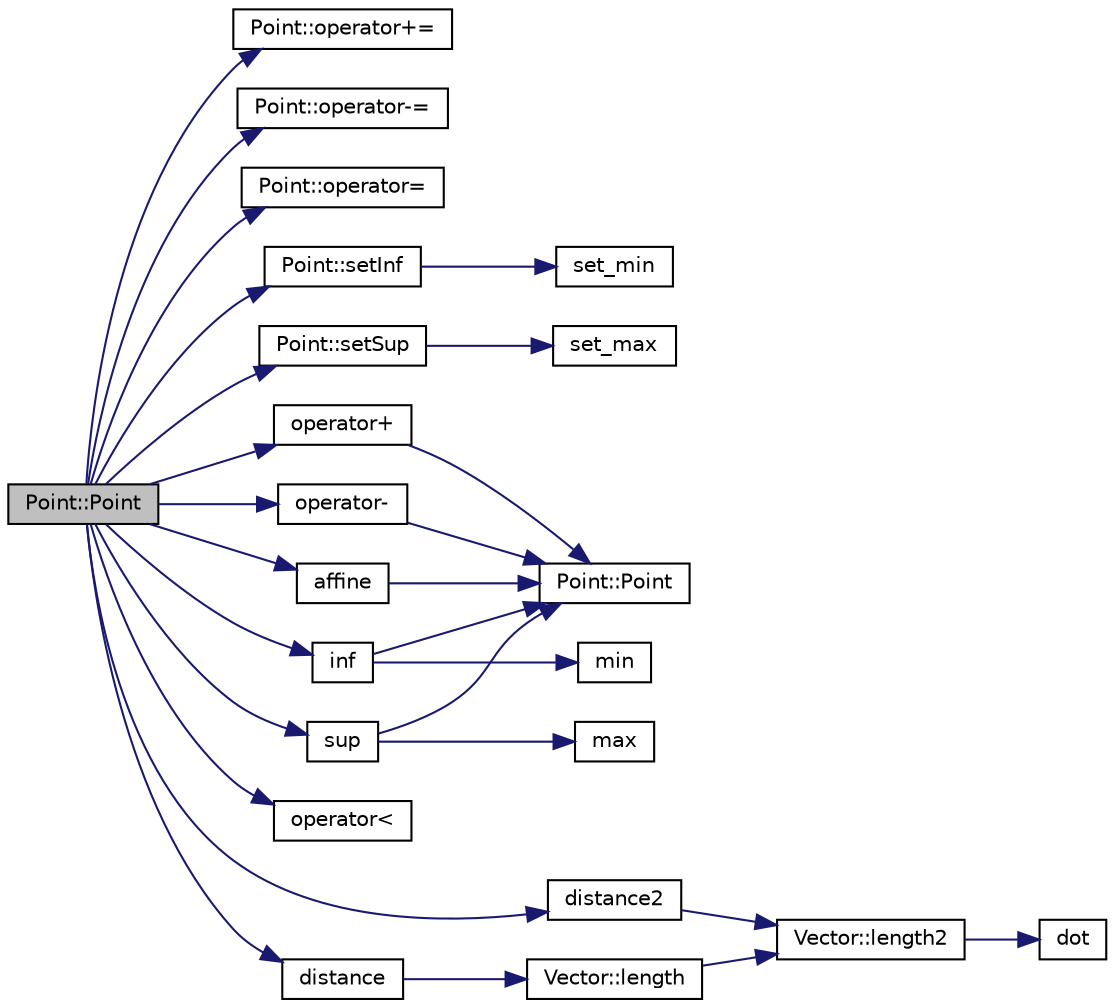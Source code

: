 digraph "Point::Point"
{
  edge [fontname="Helvetica",fontsize="10",labelfontname="Helvetica",labelfontsize="10"];
  node [fontname="Helvetica",fontsize="10",shape=record];
  rankdir="LR";
  Node1 [label="Point::Point",height=0.2,width=0.4,color="black", fillcolor="grey75", style="filled", fontcolor="black"];
  Node1 -> Node2 [color="midnightblue",fontsize="10",style="solid",fontname="Helvetica"];
  Node2 [label="Point::operator+=",height=0.2,width=0.4,color="black", fillcolor="white", style="filled",URL="$class_point.html#ab63386c8e12427e44832bcbaf2f5d0fa"];
  Node1 -> Node3 [color="midnightblue",fontsize="10",style="solid",fontname="Helvetica"];
  Node3 [label="Point::operator-=",height=0.2,width=0.4,color="black", fillcolor="white", style="filled",URL="$class_point.html#ab515e568bd8ebe68685cb630191b73ef"];
  Node1 -> Node4 [color="midnightblue",fontsize="10",style="solid",fontname="Helvetica"];
  Node4 [label="Point::operator=",height=0.2,width=0.4,color="black", fillcolor="white", style="filled",URL="$class_point.html#a6a84f3eb3c2ba9b855dd6f84e6373aa5"];
  Node1 -> Node5 [color="midnightblue",fontsize="10",style="solid",fontname="Helvetica"];
  Node5 [label="Point::setInf",height=0.2,width=0.4,color="black", fillcolor="white", style="filled",URL="$class_point.html#a1625a8e38bd2082c7e53179c04ddf820"];
  Node5 -> Node6 [color="midnightblue",fontsize="10",style="solid",fontname="Helvetica"];
  Node6 [label="set_min",height=0.2,width=0.4,color="black", fillcolor="white", style="filled",URL="$_basic_8h.html#aa1197a4f815804865f1d0d9c850f014b"];
  Node1 -> Node7 [color="midnightblue",fontsize="10",style="solid",fontname="Helvetica"];
  Node7 [label="Point::setSup",height=0.2,width=0.4,color="black", fillcolor="white", style="filled",URL="$class_point.html#ac3c37420a52228a55ede34c04c891dca"];
  Node7 -> Node8 [color="midnightblue",fontsize="10",style="solid",fontname="Helvetica"];
  Node8 [label="set_max",height=0.2,width=0.4,color="black", fillcolor="white", style="filled",URL="$_basic_8h.html#a9cf5187d24c80097fc60260e99402198"];
  Node1 -> Node9 [color="midnightblue",fontsize="10",style="solid",fontname="Helvetica"];
  Node9 [label="operator+",height=0.2,width=0.4,color="black", fillcolor="white", style="filled",URL="$_point_8h.html#a2a674b44906ba7bb2d6952dd55df0290"];
  Node9 -> Node10 [color="midnightblue",fontsize="10",style="solid",fontname="Helvetica"];
  Node10 [label="Point::Point",height=0.2,width=0.4,color="black", fillcolor="white", style="filled",URL="$class_point.html#ad92f2337b839a94ce97dcdb439b4325a"];
  Node1 -> Node11 [color="midnightblue",fontsize="10",style="solid",fontname="Helvetica"];
  Node11 [label="operator-",height=0.2,width=0.4,color="black", fillcolor="white", style="filled",URL="$_point_8h.html#a8fa94e34719d79166768fa6b9085d28b"];
  Node11 -> Node10 [color="midnightblue",fontsize="10",style="solid",fontname="Helvetica"];
  Node1 -> Node12 [color="midnightblue",fontsize="10",style="solid",fontname="Helvetica"];
  Node12 [label="operator\<",height=0.2,width=0.4,color="black", fillcolor="white", style="filled",URL="$_point_8h.html#aea03821811d00d0a252f7d845b3cf4a5"];
  Node1 -> Node13 [color="midnightblue",fontsize="10",style="solid",fontname="Helvetica"];
  Node13 [label="inf",height=0.2,width=0.4,color="black", fillcolor="white", style="filled",URL="$_point_8h.html#a95f357d19bab4670354f595fb01dee11"];
  Node13 -> Node10 [color="midnightblue",fontsize="10",style="solid",fontname="Helvetica"];
  Node13 -> Node14 [color="midnightblue",fontsize="10",style="solid",fontname="Helvetica"];
  Node14 [label="min",height=0.2,width=0.4,color="black", fillcolor="white", style="filled",URL="$_basic_8h.html#a07ea3b7c7ac18b96fd67ba3a6757ceb2"];
  Node1 -> Node15 [color="midnightblue",fontsize="10",style="solid",fontname="Helvetica"];
  Node15 [label="sup",height=0.2,width=0.4,color="black", fillcolor="white", style="filled",URL="$_point_8h.html#a37bf04e600e69978d9cf08d4cad7817d"];
  Node15 -> Node10 [color="midnightblue",fontsize="10",style="solid",fontname="Helvetica"];
  Node15 -> Node16 [color="midnightblue",fontsize="10",style="solid",fontname="Helvetica"];
  Node16 [label="max",height=0.2,width=0.4,color="black", fillcolor="white", style="filled",URL="$_basic_8h.html#a5d2b2bbbf85f9a5ef76ff76cf42a4e69"];
  Node1 -> Node17 [color="midnightblue",fontsize="10",style="solid",fontname="Helvetica"];
  Node17 [label="affine",height=0.2,width=0.4,color="black", fillcolor="white", style="filled",URL="$_point_8h.html#a14d970dca471f5d78eabadf6740bc22b"];
  Node17 -> Node10 [color="midnightblue",fontsize="10",style="solid",fontname="Helvetica"];
  Node1 -> Node18 [color="midnightblue",fontsize="10",style="solid",fontname="Helvetica"];
  Node18 [label="distance",height=0.2,width=0.4,color="black", fillcolor="white", style="filled",URL="$_point_8h.html#a2a6b402d731508e7e15077ea0ee00881"];
  Node18 -> Node19 [color="midnightblue",fontsize="10",style="solid",fontname="Helvetica"];
  Node19 [label="Vector::length",height=0.2,width=0.4,color="black", fillcolor="white", style="filled",URL="$class_vector.html#a0dad2d3f4af84741ae5f7390eba4a09e"];
  Node19 -> Node20 [color="midnightblue",fontsize="10",style="solid",fontname="Helvetica"];
  Node20 [label="Vector::length2",height=0.2,width=0.4,color="black", fillcolor="white", style="filled",URL="$class_vector.html#a8677c48cf107765986e71cd2f23b1b0f"];
  Node20 -> Node21 [color="midnightblue",fontsize="10",style="solid",fontname="Helvetica"];
  Node21 [label="dot",height=0.2,width=0.4,color="black", fillcolor="white", style="filled",URL="$_vector_8h.html#a4e9a20e9955e34afdb3659d68f6935c8"];
  Node1 -> Node22 [color="midnightblue",fontsize="10",style="solid",fontname="Helvetica"];
  Node22 [label="distance2",height=0.2,width=0.4,color="black", fillcolor="white", style="filled",URL="$_point_8h.html#af5c22115d911cb46ba9e1997cfbac663"];
  Node22 -> Node20 [color="midnightblue",fontsize="10",style="solid",fontname="Helvetica"];
}
